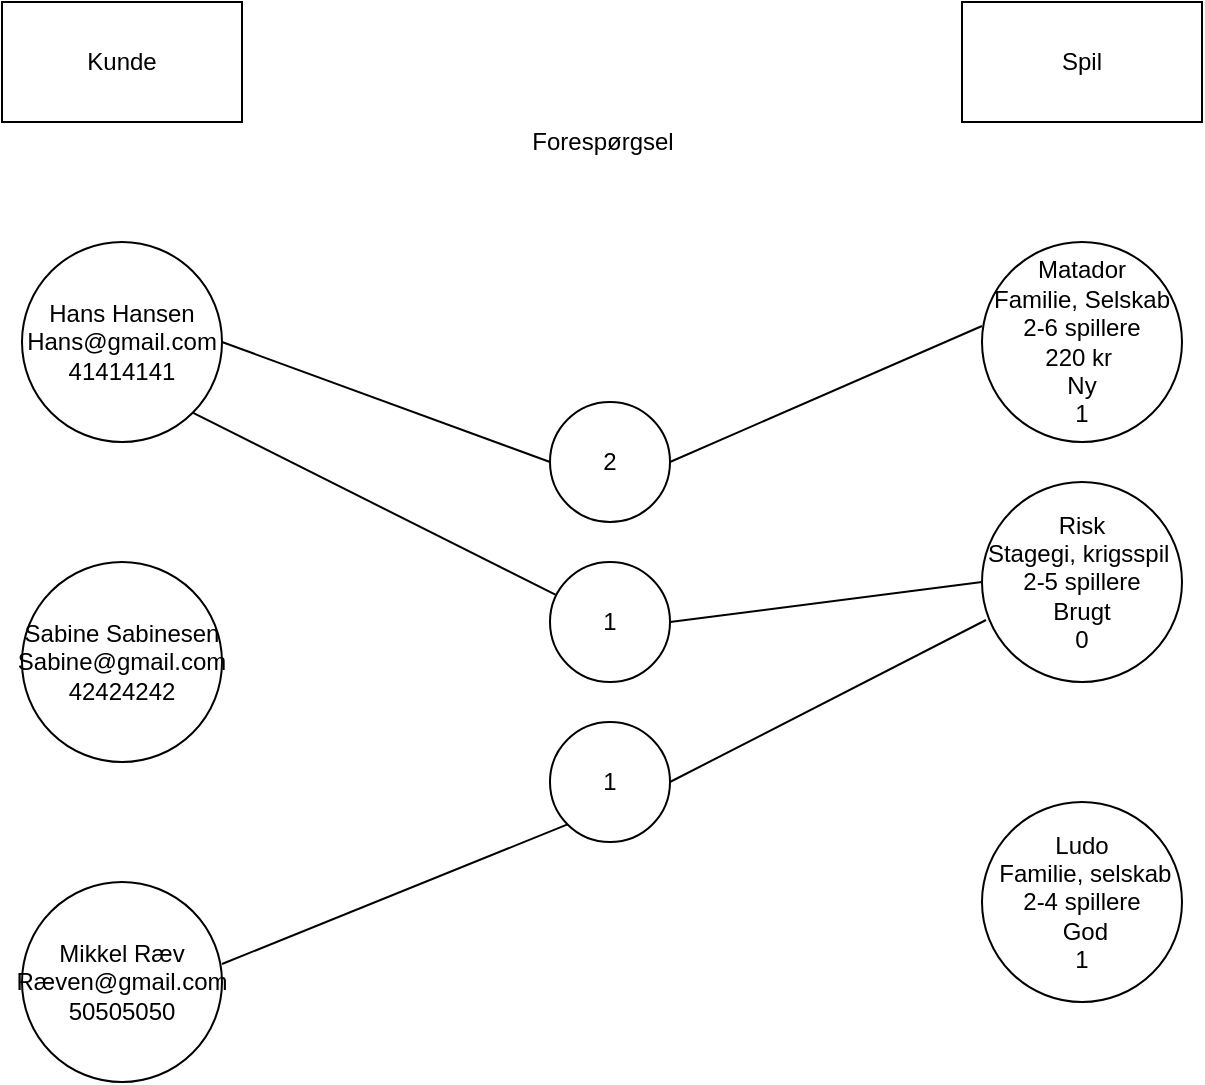 <mxfile version="13.1.3"><diagram id="gqocLCA6bUuv7NIOgrqj" name="Page-1"><mxGraphModel dx="1422" dy="744" grid="1" gridSize="10" guides="1" tooltips="1" connect="1" arrows="1" fold="1" page="1" pageScale="1" pageWidth="827" pageHeight="1169" math="0" shadow="0"><root><mxCell id="0"/><mxCell id="1" parent="0"/><mxCell id="OWDELpwCjBxHlbObc14_-1" value="Kunde" style="rounded=0;whiteSpace=wrap;html=1;" vertex="1" parent="1"><mxGeometry x="80" y="80" width="120" height="60" as="geometry"/></mxCell><mxCell id="OWDELpwCjBxHlbObc14_-3" value="Spil" style="rounded=0;whiteSpace=wrap;html=1;" vertex="1" parent="1"><mxGeometry x="560" y="80" width="120" height="60" as="geometry"/></mxCell><mxCell id="OWDELpwCjBxHlbObc14_-5" value="Hans Hansen&lt;br&gt;Hans@gmail.com&lt;br&gt;41414141" style="ellipse;whiteSpace=wrap;html=1;aspect=fixed;" vertex="1" parent="1"><mxGeometry x="90" y="200" width="100" height="100" as="geometry"/></mxCell><mxCell id="OWDELpwCjBxHlbObc14_-7" value="Matador&lt;br&gt;Familie, Selskab&lt;br&gt;2-6 spillere&lt;br&gt;220 kr&amp;nbsp;&lt;br&gt;Ny&lt;br&gt;1" style="ellipse;whiteSpace=wrap;html=1;aspect=fixed;" vertex="1" parent="1"><mxGeometry x="570" y="200" width="100" height="100" as="geometry"/></mxCell><mxCell id="OWDELpwCjBxHlbObc14_-10" value="2" style="ellipse;whiteSpace=wrap;html=1;aspect=fixed;" vertex="1" parent="1"><mxGeometry x="354" y="280" width="60" height="60" as="geometry"/></mxCell><mxCell id="OWDELpwCjBxHlbObc14_-11" value="&lt;span&gt;Risk&lt;br&gt;Stagegi, krigsspil 2-5 spillere&lt;br&gt;Brugt&lt;br&gt;0&lt;br&gt;&lt;/span&gt;" style="ellipse;whiteSpace=wrap;html=1;aspect=fixed;" vertex="1" parent="1"><mxGeometry x="570" y="320" width="100" height="100" as="geometry"/></mxCell><mxCell id="OWDELpwCjBxHlbObc14_-12" value="" style="endArrow=none;html=1;exitX=1;exitY=0.5;exitDx=0;exitDy=0;entryX=0;entryY=0.5;entryDx=0;entryDy=0;" edge="1" parent="1" source="OWDELpwCjBxHlbObc14_-5" target="OWDELpwCjBxHlbObc14_-10"><mxGeometry width="50" height="50" relative="1" as="geometry"><mxPoint x="530" y="440" as="sourcePoint"/><mxPoint x="580" y="390" as="targetPoint"/></mxGeometry></mxCell><mxCell id="OWDELpwCjBxHlbObc14_-14" value="" style="endArrow=none;html=1;exitX=1;exitY=0.5;exitDx=0;exitDy=0;entryX=0;entryY=0.42;entryDx=0;entryDy=0;entryPerimeter=0;" edge="1" parent="1" source="OWDELpwCjBxHlbObc14_-10" target="OWDELpwCjBxHlbObc14_-7"><mxGeometry width="50" height="50" relative="1" as="geometry"><mxPoint x="530" y="440" as="sourcePoint"/><mxPoint x="580" y="390" as="targetPoint"/></mxGeometry></mxCell><mxCell id="OWDELpwCjBxHlbObc14_-17" value="&lt;span&gt;Forespørgsel&lt;/span&gt;" style="text;html=1;align=center;verticalAlign=middle;resizable=0;points=[];autosize=1;" vertex="1" parent="1"><mxGeometry x="335" y="140" width="90" height="20" as="geometry"/></mxCell><mxCell id="OWDELpwCjBxHlbObc14_-18" value="Sabine Sabinesen&lt;br&gt;Sabine@gmail.com&lt;br&gt;42424242" style="ellipse;whiteSpace=wrap;html=1;aspect=fixed;" vertex="1" parent="1"><mxGeometry x="90" y="360" width="100" height="100" as="geometry"/></mxCell><mxCell id="OWDELpwCjBxHlbObc14_-19" value="Mikkel Ræv&lt;br&gt;Ræven@gmail.com&lt;br&gt;50505050" style="ellipse;whiteSpace=wrap;html=1;aspect=fixed;" vertex="1" parent="1"><mxGeometry x="90" y="520" width="100" height="100" as="geometry"/></mxCell><mxCell id="OWDELpwCjBxHlbObc14_-21" value="&lt;span&gt;Ludo&lt;br&gt; Familie, selskab&lt;br&gt;2-4 spillere&lt;br&gt; God&lt;br&gt;1&lt;br&gt;&lt;/span&gt;" style="ellipse;whiteSpace=wrap;html=1;aspect=fixed;" vertex="1" parent="1"><mxGeometry x="570" y="480" width="100" height="100" as="geometry"/></mxCell><mxCell id="OWDELpwCjBxHlbObc14_-22" value="1" style="ellipse;whiteSpace=wrap;html=1;aspect=fixed;" vertex="1" parent="1"><mxGeometry x="354" y="440" width="60" height="60" as="geometry"/></mxCell><mxCell id="OWDELpwCjBxHlbObc14_-24" value="" style="endArrow=none;html=1;exitX=1;exitY=0.41;exitDx=0;exitDy=0;exitPerimeter=0;entryX=0;entryY=1;entryDx=0;entryDy=0;" edge="1" parent="1" source="OWDELpwCjBxHlbObc14_-19" target="OWDELpwCjBxHlbObc14_-22"><mxGeometry width="50" height="50" relative="1" as="geometry"><mxPoint x="530" y="450" as="sourcePoint"/><mxPoint x="580" y="400" as="targetPoint"/></mxGeometry></mxCell><mxCell id="OWDELpwCjBxHlbObc14_-25" value="" style="endArrow=none;html=1;exitX=1;exitY=0.5;exitDx=0;exitDy=0;entryX=0.02;entryY=0.69;entryDx=0;entryDy=0;entryPerimeter=0;" edge="1" parent="1" source="OWDELpwCjBxHlbObc14_-22" target="OWDELpwCjBxHlbObc14_-11"><mxGeometry width="50" height="50" relative="1" as="geometry"><mxPoint x="530" y="450" as="sourcePoint"/><mxPoint x="580" y="400" as="targetPoint"/></mxGeometry></mxCell><mxCell id="OWDELpwCjBxHlbObc14_-28" value="1" style="ellipse;whiteSpace=wrap;html=1;aspect=fixed;" vertex="1" parent="1"><mxGeometry x="354" y="360" width="60" height="60" as="geometry"/></mxCell><mxCell id="OWDELpwCjBxHlbObc14_-29" value="" style="endArrow=none;html=1;exitX=1;exitY=1;exitDx=0;exitDy=0;" edge="1" parent="1" source="OWDELpwCjBxHlbObc14_-5" target="OWDELpwCjBxHlbObc14_-28"><mxGeometry width="50" height="50" relative="1" as="geometry"><mxPoint x="530" y="450" as="sourcePoint"/><mxPoint x="580" y="400" as="targetPoint"/></mxGeometry></mxCell><mxCell id="OWDELpwCjBxHlbObc14_-30" value="" style="endArrow=none;html=1;entryX=0;entryY=0.5;entryDx=0;entryDy=0;exitX=1;exitY=0.5;exitDx=0;exitDy=0;" edge="1" parent="1" source="OWDELpwCjBxHlbObc14_-28" target="OWDELpwCjBxHlbObc14_-11"><mxGeometry width="50" height="50" relative="1" as="geometry"><mxPoint x="416" y="383" as="sourcePoint"/><mxPoint x="580" y="400" as="targetPoint"/></mxGeometry></mxCell></root></mxGraphModel></diagram></mxfile>